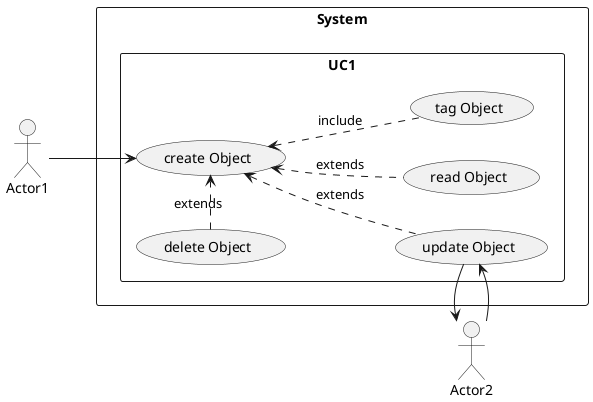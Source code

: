 'project:
'id:
'file: use-case.plantuml
'version:
'autor:
'date:
'dependencies: no
'description: Use case diagram for template project.

@startuml
left to right direction
skinparam packageStyle rectangle
allow_mixing
'actors'
!$Primary = "Actor1"
!$Secondary = "Actor2"

'use case'
!$obj_create = "create Object"
!$obj_read = "read Object"
!$obj_update = "update Object"
!$obj_delete = "delete Object"
!$obj_tag = "tag Object"

actor "$Primary"
actor "$Secondary"

rectangle System{
  rectangle UC1 {
    usecase "$obj_create" as UC1
    usecase "$obj_read" as UC1_1
    usecase "$obj_update" as UC1_2
    usecase "$obj_delete" as UC1_3
    usecase "$obj_tag" as UC1_4
    "$Primary" --> UC1
      UC1 <.. UC1_1:extends
        "$Secondary" -> UC1_2
      UC1 <.. UC1_2:extends
        UC1_2 -> "$Secondary"
      UC1_3 .> UC1:extends
      UC1_4 .up.> UC1:include
  }
}
@enduml
